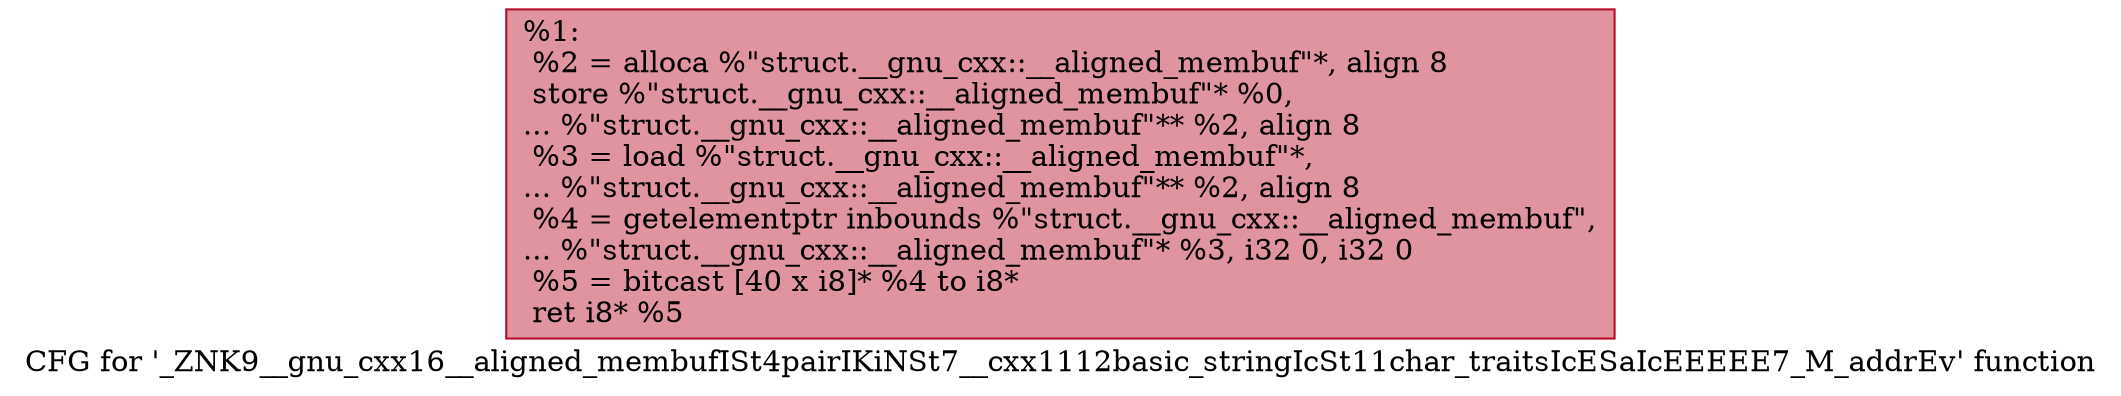 digraph "CFG for '_ZNK9__gnu_cxx16__aligned_membufISt4pairIKiNSt7__cxx1112basic_stringIcSt11char_traitsIcESaIcEEEEE7_M_addrEv' function" {
	label="CFG for '_ZNK9__gnu_cxx16__aligned_membufISt4pairIKiNSt7__cxx1112basic_stringIcSt11char_traitsIcESaIcEEEEE7_M_addrEv' function";

	Node0x561d2df56f10 [shape=record,color="#b70d28ff", style=filled, fillcolor="#b70d2870",label="{%1:\l  %2 = alloca %\"struct.__gnu_cxx::__aligned_membuf\"*, align 8\l  store %\"struct.__gnu_cxx::__aligned_membuf\"* %0,\l... %\"struct.__gnu_cxx::__aligned_membuf\"** %2, align 8\l  %3 = load %\"struct.__gnu_cxx::__aligned_membuf\"*,\l... %\"struct.__gnu_cxx::__aligned_membuf\"** %2, align 8\l  %4 = getelementptr inbounds %\"struct.__gnu_cxx::__aligned_membuf\",\l... %\"struct.__gnu_cxx::__aligned_membuf\"* %3, i32 0, i32 0\l  %5 = bitcast [40 x i8]* %4 to i8*\l  ret i8* %5\l}"];
}
